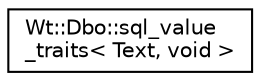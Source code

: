 digraph "Graphical Class Hierarchy"
{
 // LATEX_PDF_SIZE
  edge [fontname="Helvetica",fontsize="10",labelfontname="Helvetica",labelfontsize="10"];
  node [fontname="Helvetica",fontsize="10",shape=record];
  rankdir="LR";
  Node0 [label="Wt::Dbo::sql_value\l_traits\< Text, void \>",height=0.2,width=0.4,color="black", fillcolor="white", style="filled",URL="$structWt_1_1Dbo_1_1sql__value__traits_3_01Text_00_01void_01_4.html",tooltip=" "];
}
